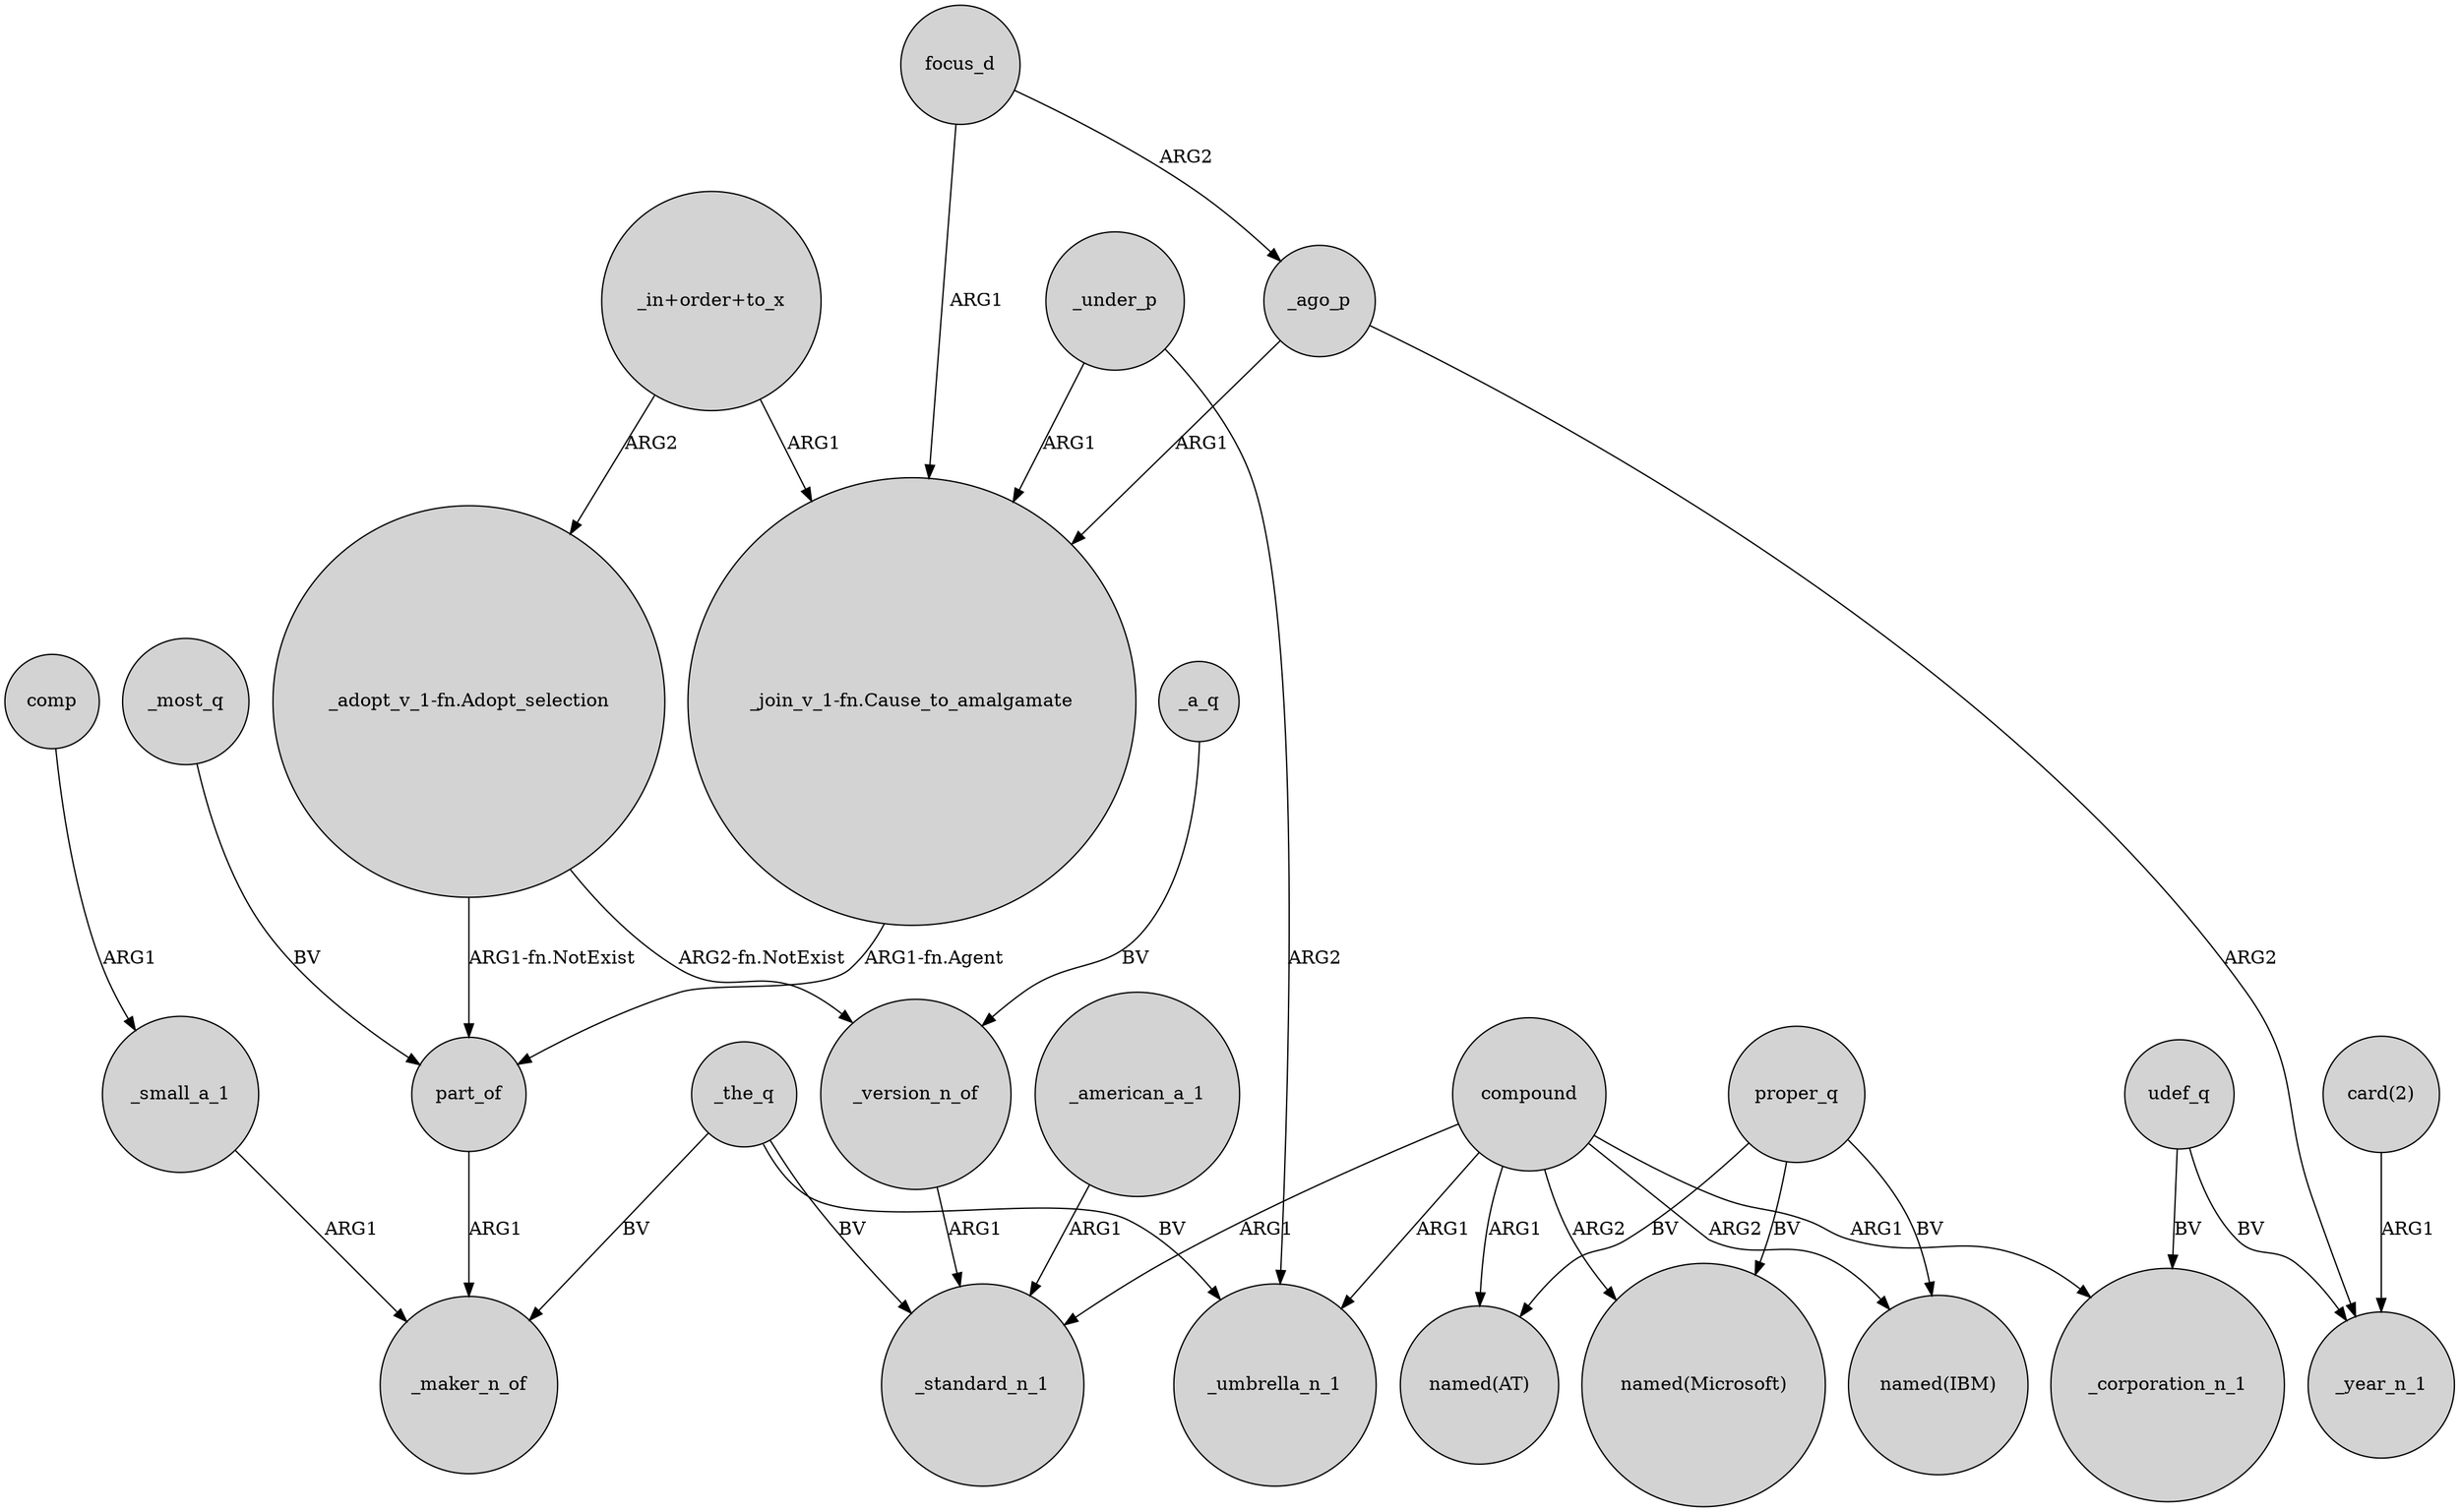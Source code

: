 digraph {
	node [shape=circle style=filled]
	_small_a_1 -> _maker_n_of [label=ARG1]
	compound -> "named(Microsoft)" [label=ARG2]
	"_join_v_1-fn.Cause_to_amalgamate" -> part_of [label="ARG1-fn.Agent"]
	_the_q -> _umbrella_n_1 [label=BV]
	proper_q -> "named(AT)" [label=BV]
	_the_q -> _standard_n_1 [label=BV]
	part_of -> _maker_n_of [label=ARG1]
	"_adopt_v_1-fn.Adopt_selection" -> part_of [label="ARG1-fn.NotExist"]
	proper_q -> "named(IBM)" [label=BV]
	_the_q -> _maker_n_of [label=BV]
	"_in+order+to_x" -> "_join_v_1-fn.Cause_to_amalgamate" [label=ARG1]
	compound -> _umbrella_n_1 [label=ARG1]
	"_adopt_v_1-fn.Adopt_selection" -> _version_n_of [label="ARG2-fn.NotExist"]
	udef_q -> _corporation_n_1 [label=BV]
	_ago_p -> _year_n_1 [label=ARG2]
	compound -> "named(IBM)" [label=ARG2]
	_a_q -> _version_n_of [label=BV]
	"card(2)" -> _year_n_1 [label=ARG1]
	compound -> _corporation_n_1 [label=ARG1]
	"_in+order+to_x" -> "_adopt_v_1-fn.Adopt_selection" [label=ARG2]
	comp -> _small_a_1 [label=ARG1]
	_version_n_of -> _standard_n_1 [label=ARG1]
	_under_p -> "_join_v_1-fn.Cause_to_amalgamate" [label=ARG1]
	_under_p -> _umbrella_n_1 [label=ARG2]
	_most_q -> part_of [label=BV]
	udef_q -> _year_n_1 [label=BV]
	focus_d -> "_join_v_1-fn.Cause_to_amalgamate" [label=ARG1]
	focus_d -> _ago_p [label=ARG2]
	proper_q -> "named(Microsoft)" [label=BV]
	compound -> "named(AT)" [label=ARG1]
	compound -> _standard_n_1 [label=ARG1]
	_ago_p -> "_join_v_1-fn.Cause_to_amalgamate" [label=ARG1]
	_american_a_1 -> _standard_n_1 [label=ARG1]
}
